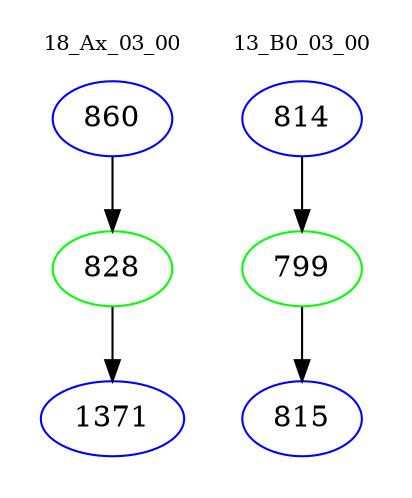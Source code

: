 digraph{
subgraph cluster_0 {
color = white
label = "18_Ax_03_00";
fontsize=10;
T0_860 [label="860", color="blue"]
T0_860 -> T0_828 [color="black"]
T0_828 [label="828", color="green"]
T0_828 -> T0_1371 [color="black"]
T0_1371 [label="1371", color="blue"]
}
subgraph cluster_1 {
color = white
label = "13_B0_03_00";
fontsize=10;
T1_814 [label="814", color="blue"]
T1_814 -> T1_799 [color="black"]
T1_799 [label="799", color="green"]
T1_799 -> T1_815 [color="black"]
T1_815 [label="815", color="blue"]
}
}
